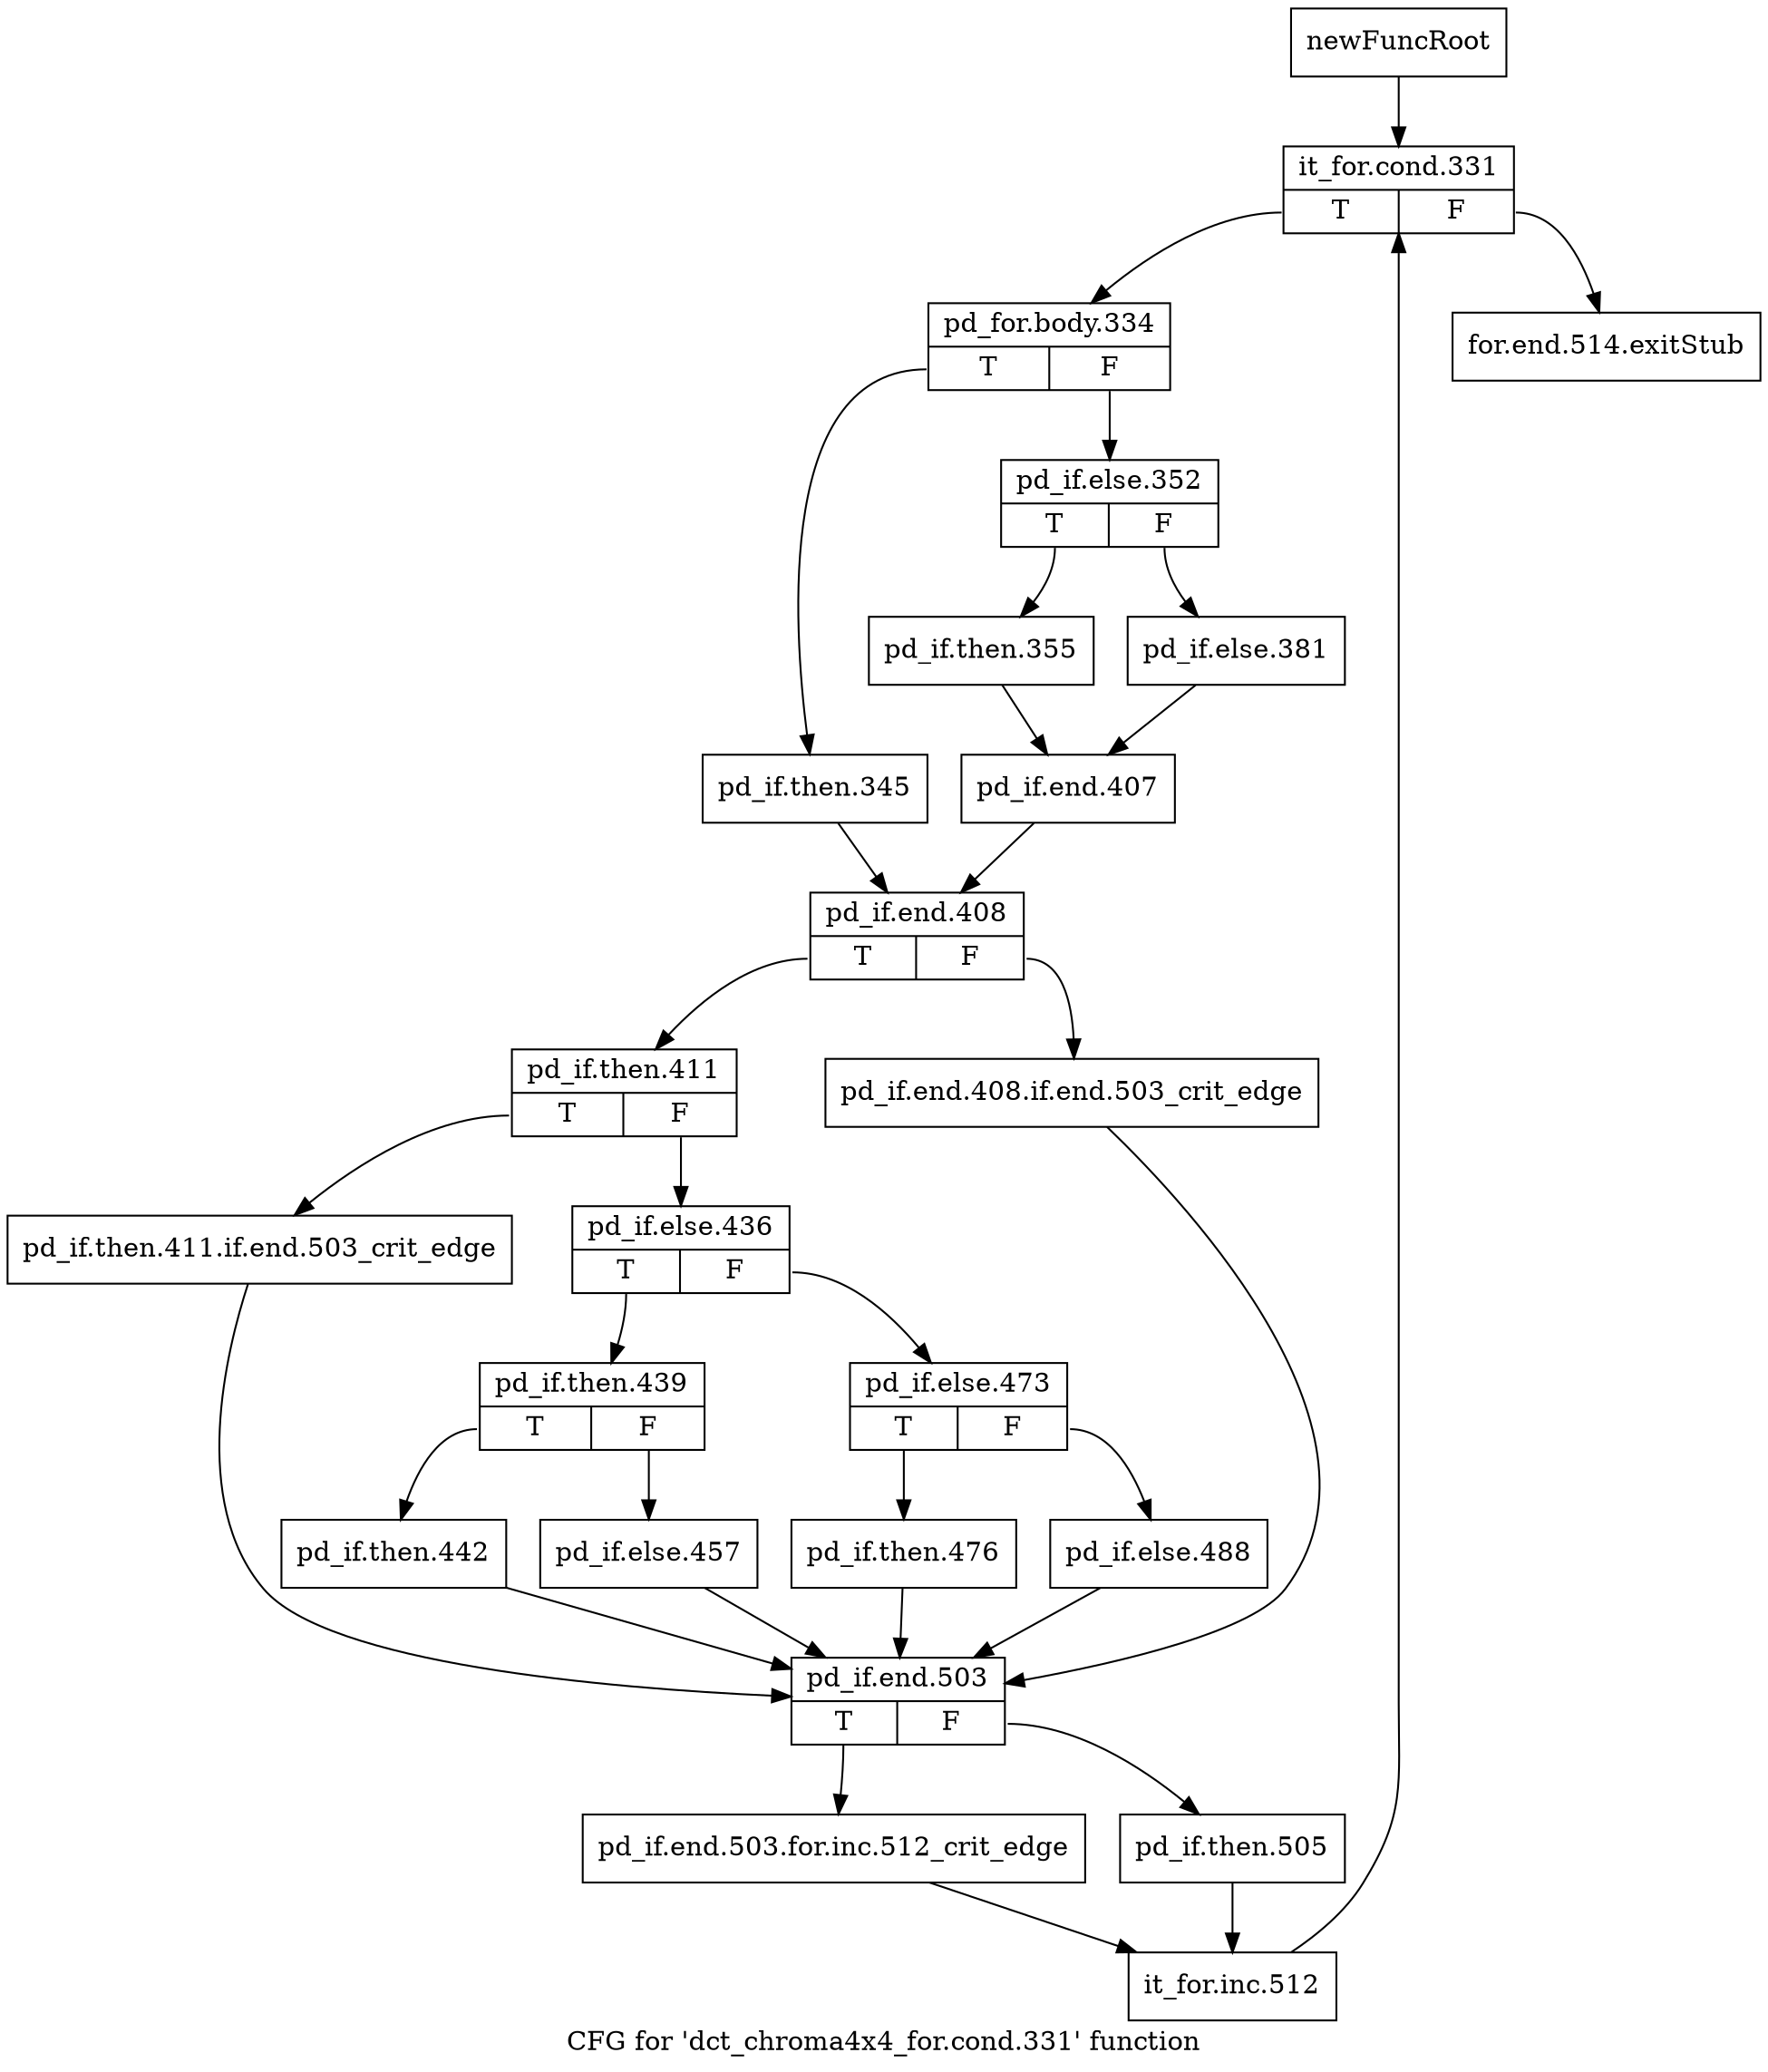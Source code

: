 digraph "CFG for 'dct_chroma4x4_for.cond.331' function" {
	label="CFG for 'dct_chroma4x4_for.cond.331' function";

	Node0x22b0240 [shape=record,label="{newFuncRoot}"];
	Node0x22b0240 -> Node0x22b02e0;
	Node0x22b0290 [shape=record,label="{for.end.514.exitStub}"];
	Node0x22b02e0 [shape=record,label="{it_for.cond.331|{<s0>T|<s1>F}}"];
	Node0x22b02e0:s0 -> Node0x22b0330;
	Node0x22b02e0:s1 -> Node0x22b0290;
	Node0x22b0330 [shape=record,label="{pd_for.body.334|{<s0>T|<s1>F}}"];
	Node0x22b0330:s0 -> Node0x22b04c0;
	Node0x22b0330:s1 -> Node0x22b0380;
	Node0x22b0380 [shape=record,label="{pd_if.else.352|{<s0>T|<s1>F}}"];
	Node0x22b0380:s0 -> Node0x22b0420;
	Node0x22b0380:s1 -> Node0x22b03d0;
	Node0x22b03d0 [shape=record,label="{pd_if.else.381}"];
	Node0x22b03d0 -> Node0x22b0470;
	Node0x22b0420 [shape=record,label="{pd_if.then.355}"];
	Node0x22b0420 -> Node0x22b0470;
	Node0x22b0470 [shape=record,label="{pd_if.end.407}"];
	Node0x22b0470 -> Node0x22b0510;
	Node0x22b04c0 [shape=record,label="{pd_if.then.345}"];
	Node0x22b04c0 -> Node0x22b0510;
	Node0x22b0510 [shape=record,label="{pd_if.end.408|{<s0>T|<s1>F}}"];
	Node0x22b0510:s0 -> Node0x22b05b0;
	Node0x22b0510:s1 -> Node0x22b0560;
	Node0x22b0560 [shape=record,label="{pd_if.end.408.if.end.503_crit_edge}"];
	Node0x22b0560 -> Node0x22b0880;
	Node0x22b05b0 [shape=record,label="{pd_if.then.411|{<s0>T|<s1>F}}"];
	Node0x22b05b0:s0 -> Node0x22b0830;
	Node0x22b05b0:s1 -> Node0x22b0600;
	Node0x22b0600 [shape=record,label="{pd_if.else.436|{<s0>T|<s1>F}}"];
	Node0x22b0600:s0 -> Node0x22b0740;
	Node0x22b0600:s1 -> Node0x22b0650;
	Node0x22b0650 [shape=record,label="{pd_if.else.473|{<s0>T|<s1>F}}"];
	Node0x22b0650:s0 -> Node0x22b06f0;
	Node0x22b0650:s1 -> Node0x22b06a0;
	Node0x22b06a0 [shape=record,label="{pd_if.else.488}"];
	Node0x22b06a0 -> Node0x22b0880;
	Node0x22b06f0 [shape=record,label="{pd_if.then.476}"];
	Node0x22b06f0 -> Node0x22b0880;
	Node0x22b0740 [shape=record,label="{pd_if.then.439|{<s0>T|<s1>F}}"];
	Node0x22b0740:s0 -> Node0x22b07e0;
	Node0x22b0740:s1 -> Node0x22b0790;
	Node0x22b0790 [shape=record,label="{pd_if.else.457}"];
	Node0x22b0790 -> Node0x22b0880;
	Node0x22b07e0 [shape=record,label="{pd_if.then.442}"];
	Node0x22b07e0 -> Node0x22b0880;
	Node0x22b0830 [shape=record,label="{pd_if.then.411.if.end.503_crit_edge}"];
	Node0x22b0830 -> Node0x22b0880;
	Node0x22b0880 [shape=record,label="{pd_if.end.503|{<s0>T|<s1>F}}"];
	Node0x22b0880:s0 -> Node0x22b0920;
	Node0x22b0880:s1 -> Node0x22b08d0;
	Node0x22b08d0 [shape=record,label="{pd_if.then.505}"];
	Node0x22b08d0 -> Node0x22b0970;
	Node0x22b0920 [shape=record,label="{pd_if.end.503.for.inc.512_crit_edge}"];
	Node0x22b0920 -> Node0x22b0970;
	Node0x22b0970 [shape=record,label="{it_for.inc.512}"];
	Node0x22b0970 -> Node0x22b02e0;
}
